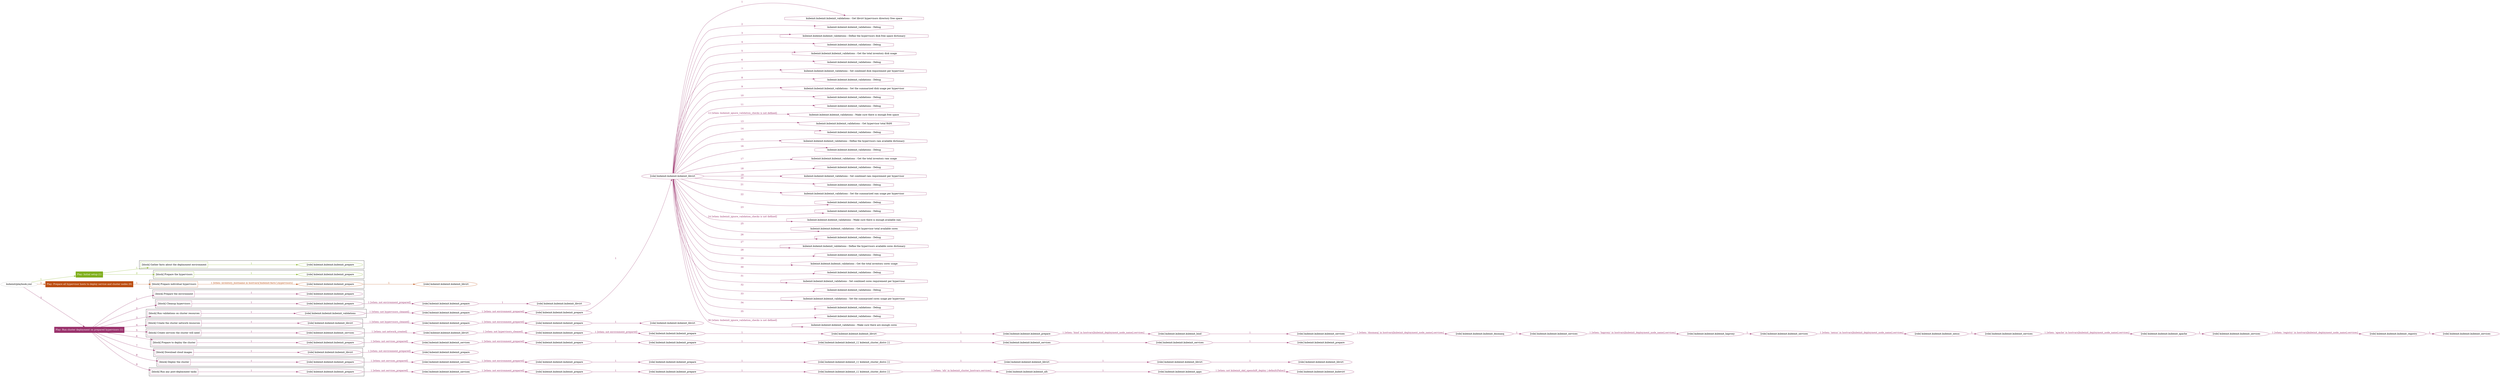 digraph {
	graph [concentrate=true ordering=in rankdir=LR ratio=fill]
	edge [esep=5 sep=10]
	"kubeinit/playbook.yml" [id=root_node style=dotted]
	play_5b4bfd4f [label="Play: Initial setup (1)" color="#80af1d" fontcolor="#ffffff" id=play_5b4bfd4f shape=box style=filled tooltip=localhost]
	"kubeinit/playbook.yml" -> play_5b4bfd4f [label="1 " color="#80af1d" fontcolor="#80af1d" id=edge_7c03d364 labeltooltip="1 " tooltip="1 "]
	subgraph "kubeinit.kubeinit.kubeinit_prepare" {
		role_70cfd439 [label="[role] kubeinit.kubeinit.kubeinit_prepare" color="#80af1d" id=role_70cfd439 tooltip="kubeinit.kubeinit.kubeinit_prepare"]
	}
	subgraph "kubeinit.kubeinit.kubeinit_prepare" {
		role_83465845 [label="[role] kubeinit.kubeinit.kubeinit_prepare" color="#80af1d" id=role_83465845 tooltip="kubeinit.kubeinit.kubeinit_prepare"]
	}
	subgraph "Play: Initial setup (1)" {
		play_5b4bfd4f -> block_1c71fa42 [label=1 color="#80af1d" fontcolor="#80af1d" id=edge_db35cc83 labeltooltip=1 tooltip=1]
		subgraph cluster_block_1c71fa42 {
			block_1c71fa42 [label="[block] Gather facts about the deployment environment" color="#80af1d" id=block_1c71fa42 labeltooltip="Gather facts about the deployment environment" shape=box tooltip="Gather facts about the deployment environment"]
			block_1c71fa42 -> role_70cfd439 [label="1 " color="#80af1d" fontcolor="#80af1d" id=edge_a8083363 labeltooltip="1 " tooltip="1 "]
		}
		play_5b4bfd4f -> block_07443cab [label=2 color="#80af1d" fontcolor="#80af1d" id=edge_521d3815 labeltooltip=2 tooltip=2]
		subgraph cluster_block_07443cab {
			block_07443cab [label="[block] Prepare the hypervisors" color="#80af1d" id=block_07443cab labeltooltip="Prepare the hypervisors" shape=box tooltip="Prepare the hypervisors"]
			block_07443cab -> role_83465845 [label="1 " color="#80af1d" fontcolor="#80af1d" id=edge_c04d2ce4 labeltooltip="1 " tooltip="1 "]
		}
	}
	play_b7075462 [label="Play: Prepare all hypervisor hosts to deploy service and cluster nodes (0)" color="#bc4d10" fontcolor="#ffffff" id=play_b7075462 shape=box style=filled tooltip="Play: Prepare all hypervisor hosts to deploy service and cluster nodes (0)"]
	"kubeinit/playbook.yml" -> play_b7075462 [label="2 " color="#bc4d10" fontcolor="#bc4d10" id=edge_1aa038b4 labeltooltip="2 " tooltip="2 "]
	subgraph "kubeinit.kubeinit.kubeinit_libvirt" {
		role_a34dac68 [label="[role] kubeinit.kubeinit.kubeinit_libvirt" color="#bc4d10" id=role_a34dac68 tooltip="kubeinit.kubeinit.kubeinit_libvirt"]
	}
	subgraph "kubeinit.kubeinit.kubeinit_prepare" {
		role_0f789297 [label="[role] kubeinit.kubeinit.kubeinit_prepare" color="#bc4d10" id=role_0f789297 tooltip="kubeinit.kubeinit.kubeinit_prepare"]
		role_0f789297 -> role_a34dac68 [label="1 " color="#bc4d10" fontcolor="#bc4d10" id=edge_b47635ba labeltooltip="1 " tooltip="1 "]
	}
	subgraph "Play: Prepare all hypervisor hosts to deploy service and cluster nodes (0)" {
		play_b7075462 -> block_82d17175 [label=1 color="#bc4d10" fontcolor="#bc4d10" id=edge_71bc01be labeltooltip=1 tooltip=1]
		subgraph cluster_block_82d17175 {
			block_82d17175 [label="[block] Prepare individual hypervisors" color="#bc4d10" id=block_82d17175 labeltooltip="Prepare individual hypervisors" shape=box tooltip="Prepare individual hypervisors"]
			block_82d17175 -> role_0f789297 [label="1 [when: inventory_hostname in hostvars['kubeinit-facts'].hypervisors]" color="#bc4d10" fontcolor="#bc4d10" id=edge_7559050e labeltooltip="1 [when: inventory_hostname in hostvars['kubeinit-facts'].hypervisors]" tooltip="1 [when: inventory_hostname in hostvars['kubeinit-facts'].hypervisors]"]
		}
	}
	play_b367def1 [label="Play: Run cluster deployment on prepared hypervisors (1)" color="#9a326c" fontcolor="#ffffff" id=play_b367def1 shape=box style=filled tooltip=localhost]
	"kubeinit/playbook.yml" -> play_b367def1 [label="3 " color="#9a326c" fontcolor="#9a326c" id=edge_d07161e3 labeltooltip="3 " tooltip="3 "]
	subgraph "kubeinit.kubeinit.kubeinit_prepare" {
		role_522af85b [label="[role] kubeinit.kubeinit.kubeinit_prepare" color="#9a326c" id=role_522af85b tooltip="kubeinit.kubeinit.kubeinit_prepare"]
	}
	subgraph "kubeinit.kubeinit.kubeinit_libvirt" {
		role_1a126927 [label="[role] kubeinit.kubeinit.kubeinit_libvirt" color="#9a326c" id=role_1a126927 tooltip="kubeinit.kubeinit.kubeinit_libvirt"]
	}
	subgraph "kubeinit.kubeinit.kubeinit_prepare" {
		role_c39a5a05 [label="[role] kubeinit.kubeinit.kubeinit_prepare" color="#9a326c" id=role_c39a5a05 tooltip="kubeinit.kubeinit.kubeinit_prepare"]
		role_c39a5a05 -> role_1a126927 [label="1 " color="#9a326c" fontcolor="#9a326c" id=edge_360e2d97 labeltooltip="1 " tooltip="1 "]
	}
	subgraph "kubeinit.kubeinit.kubeinit_prepare" {
		role_bd13b025 [label="[role] kubeinit.kubeinit.kubeinit_prepare" color="#9a326c" id=role_bd13b025 tooltip="kubeinit.kubeinit.kubeinit_prepare"]
		role_bd13b025 -> role_c39a5a05 [label="1 [when: not environment_prepared]" color="#9a326c" fontcolor="#9a326c" id=edge_b92a9974 labeltooltip="1 [when: not environment_prepared]" tooltip="1 [when: not environment_prepared]"]
	}
	subgraph "kubeinit.kubeinit.kubeinit_libvirt" {
		role_d504cfb4 [label="[role] kubeinit.kubeinit.kubeinit_libvirt" color="#9a326c" id=role_d504cfb4 tooltip="kubeinit.kubeinit.kubeinit_libvirt"]
		task_f3be6eac [label="kubeinit.kubeinit.kubeinit_validations : Get libvirt hypervisors directory free space" color="#9a326c" id=task_f3be6eac shape=octagon tooltip="kubeinit.kubeinit.kubeinit_validations : Get libvirt hypervisors directory free space"]
		role_d504cfb4 -> task_f3be6eac [label="1 " color="#9a326c" fontcolor="#9a326c" id=edge_78ae9cf2 labeltooltip="1 " tooltip="1 "]
		task_6ec937d1 [label="kubeinit.kubeinit.kubeinit_validations : Debug" color="#9a326c" id=task_6ec937d1 shape=octagon tooltip="kubeinit.kubeinit.kubeinit_validations : Debug"]
		role_d504cfb4 -> task_6ec937d1 [label="2 " color="#9a326c" fontcolor="#9a326c" id=edge_947d0573 labeltooltip="2 " tooltip="2 "]
		task_84e65632 [label="kubeinit.kubeinit.kubeinit_validations : Define the hypervisors disk free space dictionary" color="#9a326c" id=task_84e65632 shape=octagon tooltip="kubeinit.kubeinit.kubeinit_validations : Define the hypervisors disk free space dictionary"]
		role_d504cfb4 -> task_84e65632 [label="3 " color="#9a326c" fontcolor="#9a326c" id=edge_ba390aa1 labeltooltip="3 " tooltip="3 "]
		task_0b0afe49 [label="kubeinit.kubeinit.kubeinit_validations : Debug" color="#9a326c" id=task_0b0afe49 shape=octagon tooltip="kubeinit.kubeinit.kubeinit_validations : Debug"]
		role_d504cfb4 -> task_0b0afe49 [label="4 " color="#9a326c" fontcolor="#9a326c" id=edge_45201331 labeltooltip="4 " tooltip="4 "]
		task_7daa068c [label="kubeinit.kubeinit.kubeinit_validations : Get the total inventory disk usage" color="#9a326c" id=task_7daa068c shape=octagon tooltip="kubeinit.kubeinit.kubeinit_validations : Get the total inventory disk usage"]
		role_d504cfb4 -> task_7daa068c [label="5 " color="#9a326c" fontcolor="#9a326c" id=edge_82b51abd labeltooltip="5 " tooltip="5 "]
		task_a45f2f14 [label="kubeinit.kubeinit.kubeinit_validations : Debug" color="#9a326c" id=task_a45f2f14 shape=octagon tooltip="kubeinit.kubeinit.kubeinit_validations : Debug"]
		role_d504cfb4 -> task_a45f2f14 [label="6 " color="#9a326c" fontcolor="#9a326c" id=edge_db6135e7 labeltooltip="6 " tooltip="6 "]
		task_4d43f333 [label="kubeinit.kubeinit.kubeinit_validations : Set combined disk requirement per hypervisor" color="#9a326c" id=task_4d43f333 shape=octagon tooltip="kubeinit.kubeinit.kubeinit_validations : Set combined disk requirement per hypervisor"]
		role_d504cfb4 -> task_4d43f333 [label="7 " color="#9a326c" fontcolor="#9a326c" id=edge_002c2104 labeltooltip="7 " tooltip="7 "]
		task_233b823b [label="kubeinit.kubeinit.kubeinit_validations : Debug" color="#9a326c" id=task_233b823b shape=octagon tooltip="kubeinit.kubeinit.kubeinit_validations : Debug"]
		role_d504cfb4 -> task_233b823b [label="8 " color="#9a326c" fontcolor="#9a326c" id=edge_a4430345 labeltooltip="8 " tooltip="8 "]
		task_d8f58093 [label="kubeinit.kubeinit.kubeinit_validations : Set the summarized disk usage per hypervisor" color="#9a326c" id=task_d8f58093 shape=octagon tooltip="kubeinit.kubeinit.kubeinit_validations : Set the summarized disk usage per hypervisor"]
		role_d504cfb4 -> task_d8f58093 [label="9 " color="#9a326c" fontcolor="#9a326c" id=edge_9235bcec labeltooltip="9 " tooltip="9 "]
		task_0fcf5ec3 [label="kubeinit.kubeinit.kubeinit_validations : Debug" color="#9a326c" id=task_0fcf5ec3 shape=octagon tooltip="kubeinit.kubeinit.kubeinit_validations : Debug"]
		role_d504cfb4 -> task_0fcf5ec3 [label="10 " color="#9a326c" fontcolor="#9a326c" id=edge_7ab68bb9 labeltooltip="10 " tooltip="10 "]
		task_6c03f84c [label="kubeinit.kubeinit.kubeinit_validations : Debug" color="#9a326c" id=task_6c03f84c shape=octagon tooltip="kubeinit.kubeinit.kubeinit_validations : Debug"]
		role_d504cfb4 -> task_6c03f84c [label="11 " color="#9a326c" fontcolor="#9a326c" id=edge_33c7f83a labeltooltip="11 " tooltip="11 "]
		task_84c81bca [label="kubeinit.kubeinit.kubeinit_validations : Make sure there is enough free space" color="#9a326c" id=task_84c81bca shape=octagon tooltip="kubeinit.kubeinit.kubeinit_validations : Make sure there is enough free space"]
		role_d504cfb4 -> task_84c81bca [label="12 [when: kubeinit_ignore_validation_checks is not defined]" color="#9a326c" fontcolor="#9a326c" id=edge_fd2210f2 labeltooltip="12 [when: kubeinit_ignore_validation_checks is not defined]" tooltip="12 [when: kubeinit_ignore_validation_checks is not defined]"]
		task_c1599303 [label="kubeinit.kubeinit.kubeinit_validations : Get hypervisor total RAM" color="#9a326c" id=task_c1599303 shape=octagon tooltip="kubeinit.kubeinit.kubeinit_validations : Get hypervisor total RAM"]
		role_d504cfb4 -> task_c1599303 [label="13 " color="#9a326c" fontcolor="#9a326c" id=edge_e791edc8 labeltooltip="13 " tooltip="13 "]
		task_d460c4ea [label="kubeinit.kubeinit.kubeinit_validations : Debug" color="#9a326c" id=task_d460c4ea shape=octagon tooltip="kubeinit.kubeinit.kubeinit_validations : Debug"]
		role_d504cfb4 -> task_d460c4ea [label="14 " color="#9a326c" fontcolor="#9a326c" id=edge_65551bca labeltooltip="14 " tooltip="14 "]
		task_c3160ce1 [label="kubeinit.kubeinit.kubeinit_validations : Define the hypervisors ram available dictionary" color="#9a326c" id=task_c3160ce1 shape=octagon tooltip="kubeinit.kubeinit.kubeinit_validations : Define the hypervisors ram available dictionary"]
		role_d504cfb4 -> task_c3160ce1 [label="15 " color="#9a326c" fontcolor="#9a326c" id=edge_7e109cc2 labeltooltip="15 " tooltip="15 "]
		task_57004660 [label="kubeinit.kubeinit.kubeinit_validations : Debug" color="#9a326c" id=task_57004660 shape=octagon tooltip="kubeinit.kubeinit.kubeinit_validations : Debug"]
		role_d504cfb4 -> task_57004660 [label="16 " color="#9a326c" fontcolor="#9a326c" id=edge_517ba681 labeltooltip="16 " tooltip="16 "]
		task_b7a1fc62 [label="kubeinit.kubeinit.kubeinit_validations : Get the total inventory ram usage" color="#9a326c" id=task_b7a1fc62 shape=octagon tooltip="kubeinit.kubeinit.kubeinit_validations : Get the total inventory ram usage"]
		role_d504cfb4 -> task_b7a1fc62 [label="17 " color="#9a326c" fontcolor="#9a326c" id=edge_b11cc651 labeltooltip="17 " tooltip="17 "]
		task_ee42a370 [label="kubeinit.kubeinit.kubeinit_validations : Debug" color="#9a326c" id=task_ee42a370 shape=octagon tooltip="kubeinit.kubeinit.kubeinit_validations : Debug"]
		role_d504cfb4 -> task_ee42a370 [label="18 " color="#9a326c" fontcolor="#9a326c" id=edge_849c30a8 labeltooltip="18 " tooltip="18 "]
		task_312553e1 [label="kubeinit.kubeinit.kubeinit_validations : Set combined ram requirement per hypervisor" color="#9a326c" id=task_312553e1 shape=octagon tooltip="kubeinit.kubeinit.kubeinit_validations : Set combined ram requirement per hypervisor"]
		role_d504cfb4 -> task_312553e1 [label="19 " color="#9a326c" fontcolor="#9a326c" id=edge_8cfb66c6 labeltooltip="19 " tooltip="19 "]
		task_b28ef312 [label="kubeinit.kubeinit.kubeinit_validations : Debug" color="#9a326c" id=task_b28ef312 shape=octagon tooltip="kubeinit.kubeinit.kubeinit_validations : Debug"]
		role_d504cfb4 -> task_b28ef312 [label="20 " color="#9a326c" fontcolor="#9a326c" id=edge_188ba2c1 labeltooltip="20 " tooltip="20 "]
		task_f4731cfa [label="kubeinit.kubeinit.kubeinit_validations : Set the summarized ram usage per hypervisor" color="#9a326c" id=task_f4731cfa shape=octagon tooltip="kubeinit.kubeinit.kubeinit_validations : Set the summarized ram usage per hypervisor"]
		role_d504cfb4 -> task_f4731cfa [label="21 " color="#9a326c" fontcolor="#9a326c" id=edge_89d3be53 labeltooltip="21 " tooltip="21 "]
		task_d7502f5f [label="kubeinit.kubeinit.kubeinit_validations : Debug" color="#9a326c" id=task_d7502f5f shape=octagon tooltip="kubeinit.kubeinit.kubeinit_validations : Debug"]
		role_d504cfb4 -> task_d7502f5f [label="22 " color="#9a326c" fontcolor="#9a326c" id=edge_4d304284 labeltooltip="22 " tooltip="22 "]
		task_dcb56ada [label="kubeinit.kubeinit.kubeinit_validations : Debug" color="#9a326c" id=task_dcb56ada shape=octagon tooltip="kubeinit.kubeinit.kubeinit_validations : Debug"]
		role_d504cfb4 -> task_dcb56ada [label="23 " color="#9a326c" fontcolor="#9a326c" id=edge_bb002fb7 labeltooltip="23 " tooltip="23 "]
		task_4bfc72b8 [label="kubeinit.kubeinit.kubeinit_validations : Make sure there is enough available ram" color="#9a326c" id=task_4bfc72b8 shape=octagon tooltip="kubeinit.kubeinit.kubeinit_validations : Make sure there is enough available ram"]
		role_d504cfb4 -> task_4bfc72b8 [label="24 [when: kubeinit_ignore_validation_checks is not defined]" color="#9a326c" fontcolor="#9a326c" id=edge_03991fd5 labeltooltip="24 [when: kubeinit_ignore_validation_checks is not defined]" tooltip="24 [when: kubeinit_ignore_validation_checks is not defined]"]
		task_f4033044 [label="kubeinit.kubeinit.kubeinit_validations : Get hypervisor total available cores" color="#9a326c" id=task_f4033044 shape=octagon tooltip="kubeinit.kubeinit.kubeinit_validations : Get hypervisor total available cores"]
		role_d504cfb4 -> task_f4033044 [label="25 " color="#9a326c" fontcolor="#9a326c" id=edge_b21ae0ab labeltooltip="25 " tooltip="25 "]
		task_a01557fe [label="kubeinit.kubeinit.kubeinit_validations : Debug" color="#9a326c" id=task_a01557fe shape=octagon tooltip="kubeinit.kubeinit.kubeinit_validations : Debug"]
		role_d504cfb4 -> task_a01557fe [label="26 " color="#9a326c" fontcolor="#9a326c" id=edge_c4bfc13e labeltooltip="26 " tooltip="26 "]
		task_94a4d82c [label="kubeinit.kubeinit.kubeinit_validations : Define the hypervisors available cores dictionary" color="#9a326c" id=task_94a4d82c shape=octagon tooltip="kubeinit.kubeinit.kubeinit_validations : Define the hypervisors available cores dictionary"]
		role_d504cfb4 -> task_94a4d82c [label="27 " color="#9a326c" fontcolor="#9a326c" id=edge_695145cc labeltooltip="27 " tooltip="27 "]
		task_fcf16238 [label="kubeinit.kubeinit.kubeinit_validations : Debug" color="#9a326c" id=task_fcf16238 shape=octagon tooltip="kubeinit.kubeinit.kubeinit_validations : Debug"]
		role_d504cfb4 -> task_fcf16238 [label="28 " color="#9a326c" fontcolor="#9a326c" id=edge_a6b60da1 labeltooltip="28 " tooltip="28 "]
		task_e02b1e04 [label="kubeinit.kubeinit.kubeinit_validations : Get the total inventory cores usage" color="#9a326c" id=task_e02b1e04 shape=octagon tooltip="kubeinit.kubeinit.kubeinit_validations : Get the total inventory cores usage"]
		role_d504cfb4 -> task_e02b1e04 [label="29 " color="#9a326c" fontcolor="#9a326c" id=edge_4dda2323 labeltooltip="29 " tooltip="29 "]
		task_1d0cf6ed [label="kubeinit.kubeinit.kubeinit_validations : Debug" color="#9a326c" id=task_1d0cf6ed shape=octagon tooltip="kubeinit.kubeinit.kubeinit_validations : Debug"]
		role_d504cfb4 -> task_1d0cf6ed [label="30 " color="#9a326c" fontcolor="#9a326c" id=edge_c1a47691 labeltooltip="30 " tooltip="30 "]
		task_31d72be9 [label="kubeinit.kubeinit.kubeinit_validations : Set combined cores requirement per hypervisor" color="#9a326c" id=task_31d72be9 shape=octagon tooltip="kubeinit.kubeinit.kubeinit_validations : Set combined cores requirement per hypervisor"]
		role_d504cfb4 -> task_31d72be9 [label="31 " color="#9a326c" fontcolor="#9a326c" id=edge_428ae5ef labeltooltip="31 " tooltip="31 "]
		task_9cb54b19 [label="kubeinit.kubeinit.kubeinit_validations : Debug" color="#9a326c" id=task_9cb54b19 shape=octagon tooltip="kubeinit.kubeinit.kubeinit_validations : Debug"]
		role_d504cfb4 -> task_9cb54b19 [label="32 " color="#9a326c" fontcolor="#9a326c" id=edge_b2596841 labeltooltip="32 " tooltip="32 "]
		task_befa547f [label="kubeinit.kubeinit.kubeinit_validations : Set the summarized cores usage per hypervisor" color="#9a326c" id=task_befa547f shape=octagon tooltip="kubeinit.kubeinit.kubeinit_validations : Set the summarized cores usage per hypervisor"]
		role_d504cfb4 -> task_befa547f [label="33 " color="#9a326c" fontcolor="#9a326c" id=edge_9b40eaf8 labeltooltip="33 " tooltip="33 "]
		task_55ac169a [label="kubeinit.kubeinit.kubeinit_validations : Debug" color="#9a326c" id=task_55ac169a shape=octagon tooltip="kubeinit.kubeinit.kubeinit_validations : Debug"]
		role_d504cfb4 -> task_55ac169a [label="34 " color="#9a326c" fontcolor="#9a326c" id=edge_55c11247 labeltooltip="34 " tooltip="34 "]
		task_01f8a175 [label="kubeinit.kubeinit.kubeinit_validations : Debug" color="#9a326c" id=task_01f8a175 shape=octagon tooltip="kubeinit.kubeinit.kubeinit_validations : Debug"]
		role_d504cfb4 -> task_01f8a175 [label="35 " color="#9a326c" fontcolor="#9a326c" id=edge_2055a45a labeltooltip="35 " tooltip="35 "]
		task_7a47299e [label="kubeinit.kubeinit.kubeinit_validations : Make sure there are enough cores" color="#9a326c" id=task_7a47299e shape=octagon tooltip="kubeinit.kubeinit.kubeinit_validations : Make sure there are enough cores"]
		role_d504cfb4 -> task_7a47299e [label="36 [when: kubeinit_ignore_validation_checks is not defined]" color="#9a326c" fontcolor="#9a326c" id=edge_6f6a1a6d labeltooltip="36 [when: kubeinit_ignore_validation_checks is not defined]" tooltip="36 [when: kubeinit_ignore_validation_checks is not defined]"]
	}
	subgraph "kubeinit.kubeinit.kubeinit_prepare" {
		role_ee271c3f [label="[role] kubeinit.kubeinit.kubeinit_prepare" color="#9a326c" id=role_ee271c3f tooltip="kubeinit.kubeinit.kubeinit_prepare"]
		role_ee271c3f -> role_d504cfb4 [label="1 " color="#9a326c" fontcolor="#9a326c" id=edge_424d6f4a labeltooltip="1 " tooltip="1 "]
	}
	subgraph "kubeinit.kubeinit.kubeinit_prepare" {
		role_e976d598 [label="[role] kubeinit.kubeinit.kubeinit_prepare" color="#9a326c" id=role_e976d598 tooltip="kubeinit.kubeinit.kubeinit_prepare"]
		role_e976d598 -> role_ee271c3f [label="1 [when: not environment_prepared]" color="#9a326c" fontcolor="#9a326c" id=edge_a090f2c0 labeltooltip="1 [when: not environment_prepared]" tooltip="1 [when: not environment_prepared]"]
	}
	subgraph "kubeinit.kubeinit.kubeinit_validations" {
		role_6526aaa1 [label="[role] kubeinit.kubeinit.kubeinit_validations" color="#9a326c" id=role_6526aaa1 tooltip="kubeinit.kubeinit.kubeinit_validations"]
		role_6526aaa1 -> role_e976d598 [label="1 [when: not hypervisors_cleaned]" color="#9a326c" fontcolor="#9a326c" id=edge_c04add99 labeltooltip="1 [when: not hypervisors_cleaned]" tooltip="1 [when: not hypervisors_cleaned]"]
	}
	subgraph "kubeinit.kubeinit.kubeinit_libvirt" {
		role_c067e1d0 [label="[role] kubeinit.kubeinit.kubeinit_libvirt" color="#9a326c" id=role_c067e1d0 tooltip="kubeinit.kubeinit.kubeinit_libvirt"]
	}
	subgraph "kubeinit.kubeinit.kubeinit_prepare" {
		role_f362abd4 [label="[role] kubeinit.kubeinit.kubeinit_prepare" color="#9a326c" id=role_f362abd4 tooltip="kubeinit.kubeinit.kubeinit_prepare"]
		role_f362abd4 -> role_c067e1d0 [label="1 " color="#9a326c" fontcolor="#9a326c" id=edge_85c8c99f labeltooltip="1 " tooltip="1 "]
	}
	subgraph "kubeinit.kubeinit.kubeinit_prepare" {
		role_95d12307 [label="[role] kubeinit.kubeinit.kubeinit_prepare" color="#9a326c" id=role_95d12307 tooltip="kubeinit.kubeinit.kubeinit_prepare"]
		role_95d12307 -> role_f362abd4 [label="1 [when: not environment_prepared]" color="#9a326c" fontcolor="#9a326c" id=edge_c8ef02c5 labeltooltip="1 [when: not environment_prepared]" tooltip="1 [when: not environment_prepared]"]
	}
	subgraph "kubeinit.kubeinit.kubeinit_libvirt" {
		role_7bc3241c [label="[role] kubeinit.kubeinit.kubeinit_libvirt" color="#9a326c" id=role_7bc3241c tooltip="kubeinit.kubeinit.kubeinit_libvirt"]
		role_7bc3241c -> role_95d12307 [label="1 [when: not hypervisors_cleaned]" color="#9a326c" fontcolor="#9a326c" id=edge_df27e973 labeltooltip="1 [when: not hypervisors_cleaned]" tooltip="1 [when: not hypervisors_cleaned]"]
	}
	subgraph "kubeinit.kubeinit.kubeinit_services" {
		role_b52ea295 [label="[role] kubeinit.kubeinit.kubeinit_services" color="#9a326c" id=role_b52ea295 tooltip="kubeinit.kubeinit.kubeinit_services"]
	}
	subgraph "kubeinit.kubeinit.kubeinit_registry" {
		role_7323a0e5 [label="[role] kubeinit.kubeinit.kubeinit_registry" color="#9a326c" id=role_7323a0e5 tooltip="kubeinit.kubeinit.kubeinit_registry"]
		role_7323a0e5 -> role_b52ea295 [label="1 " color="#9a326c" fontcolor="#9a326c" id=edge_4442f5e2 labeltooltip="1 " tooltip="1 "]
	}
	subgraph "kubeinit.kubeinit.kubeinit_services" {
		role_21a60918 [label="[role] kubeinit.kubeinit.kubeinit_services" color="#9a326c" id=role_21a60918 tooltip="kubeinit.kubeinit.kubeinit_services"]
		role_21a60918 -> role_7323a0e5 [label="1 [when: 'registry' in hostvars[kubeinit_deployment_node_name].services]" color="#9a326c" fontcolor="#9a326c" id=edge_741a49cd labeltooltip="1 [when: 'registry' in hostvars[kubeinit_deployment_node_name].services]" tooltip="1 [when: 'registry' in hostvars[kubeinit_deployment_node_name].services]"]
	}
	subgraph "kubeinit.kubeinit.kubeinit_apache" {
		role_833282c5 [label="[role] kubeinit.kubeinit.kubeinit_apache" color="#9a326c" id=role_833282c5 tooltip="kubeinit.kubeinit.kubeinit_apache"]
		role_833282c5 -> role_21a60918 [label="1 " color="#9a326c" fontcolor="#9a326c" id=edge_e805ecdd labeltooltip="1 " tooltip="1 "]
	}
	subgraph "kubeinit.kubeinit.kubeinit_services" {
		role_4f81b03c [label="[role] kubeinit.kubeinit.kubeinit_services" color="#9a326c" id=role_4f81b03c tooltip="kubeinit.kubeinit.kubeinit_services"]
		role_4f81b03c -> role_833282c5 [label="1 [when: 'apache' in hostvars[kubeinit_deployment_node_name].services]" color="#9a326c" fontcolor="#9a326c" id=edge_7bac9d18 labeltooltip="1 [when: 'apache' in hostvars[kubeinit_deployment_node_name].services]" tooltip="1 [when: 'apache' in hostvars[kubeinit_deployment_node_name].services]"]
	}
	subgraph "kubeinit.kubeinit.kubeinit_nexus" {
		role_04dae98c [label="[role] kubeinit.kubeinit.kubeinit_nexus" color="#9a326c" id=role_04dae98c tooltip="kubeinit.kubeinit.kubeinit_nexus"]
		role_04dae98c -> role_4f81b03c [label="1 " color="#9a326c" fontcolor="#9a326c" id=edge_41971d77 labeltooltip="1 " tooltip="1 "]
	}
	subgraph "kubeinit.kubeinit.kubeinit_services" {
		role_9b73d057 [label="[role] kubeinit.kubeinit.kubeinit_services" color="#9a326c" id=role_9b73d057 tooltip="kubeinit.kubeinit.kubeinit_services"]
		role_9b73d057 -> role_04dae98c [label="1 [when: 'nexus' in hostvars[kubeinit_deployment_node_name].services]" color="#9a326c" fontcolor="#9a326c" id=edge_7c4a79cc labeltooltip="1 [when: 'nexus' in hostvars[kubeinit_deployment_node_name].services]" tooltip="1 [when: 'nexus' in hostvars[kubeinit_deployment_node_name].services]"]
	}
	subgraph "kubeinit.kubeinit.kubeinit_haproxy" {
		role_db186ae4 [label="[role] kubeinit.kubeinit.kubeinit_haproxy" color="#9a326c" id=role_db186ae4 tooltip="kubeinit.kubeinit.kubeinit_haproxy"]
		role_db186ae4 -> role_9b73d057 [label="1 " color="#9a326c" fontcolor="#9a326c" id=edge_4303b243 labeltooltip="1 " tooltip="1 "]
	}
	subgraph "kubeinit.kubeinit.kubeinit_services" {
		role_bb7dbef5 [label="[role] kubeinit.kubeinit.kubeinit_services" color="#9a326c" id=role_bb7dbef5 tooltip="kubeinit.kubeinit.kubeinit_services"]
		role_bb7dbef5 -> role_db186ae4 [label="1 [when: 'haproxy' in hostvars[kubeinit_deployment_node_name].services]" color="#9a326c" fontcolor="#9a326c" id=edge_3b33d4a5 labeltooltip="1 [when: 'haproxy' in hostvars[kubeinit_deployment_node_name].services]" tooltip="1 [when: 'haproxy' in hostvars[kubeinit_deployment_node_name].services]"]
	}
	subgraph "kubeinit.kubeinit.kubeinit_dnsmasq" {
		role_78c24895 [label="[role] kubeinit.kubeinit.kubeinit_dnsmasq" color="#9a326c" id=role_78c24895 tooltip="kubeinit.kubeinit.kubeinit_dnsmasq"]
		role_78c24895 -> role_bb7dbef5 [label="1 " color="#9a326c" fontcolor="#9a326c" id=edge_0cc24e20 labeltooltip="1 " tooltip="1 "]
	}
	subgraph "kubeinit.kubeinit.kubeinit_services" {
		role_4a06eab9 [label="[role] kubeinit.kubeinit.kubeinit_services" color="#9a326c" id=role_4a06eab9 tooltip="kubeinit.kubeinit.kubeinit_services"]
		role_4a06eab9 -> role_78c24895 [label="1 [when: 'dnsmasq' in hostvars[kubeinit_deployment_node_name].services]" color="#9a326c" fontcolor="#9a326c" id=edge_2612cedb labeltooltip="1 [when: 'dnsmasq' in hostvars[kubeinit_deployment_node_name].services]" tooltip="1 [when: 'dnsmasq' in hostvars[kubeinit_deployment_node_name].services]"]
	}
	subgraph "kubeinit.kubeinit.kubeinit_bind" {
		role_a1dbd066 [label="[role] kubeinit.kubeinit.kubeinit_bind" color="#9a326c" id=role_a1dbd066 tooltip="kubeinit.kubeinit.kubeinit_bind"]
		role_a1dbd066 -> role_4a06eab9 [label="1 " color="#9a326c" fontcolor="#9a326c" id=edge_177b45ba labeltooltip="1 " tooltip="1 "]
	}
	subgraph "kubeinit.kubeinit.kubeinit_prepare" {
		role_46dd85bc [label="[role] kubeinit.kubeinit.kubeinit_prepare" color="#9a326c" id=role_46dd85bc tooltip="kubeinit.kubeinit.kubeinit_prepare"]
		role_46dd85bc -> role_a1dbd066 [label="1 [when: 'bind' in hostvars[kubeinit_deployment_node_name].services]" color="#9a326c" fontcolor="#9a326c" id=edge_9919c762 labeltooltip="1 [when: 'bind' in hostvars[kubeinit_deployment_node_name].services]" tooltip="1 [when: 'bind' in hostvars[kubeinit_deployment_node_name].services]"]
	}
	subgraph "kubeinit.kubeinit.kubeinit_libvirt" {
		role_904e251f [label="[role] kubeinit.kubeinit.kubeinit_libvirt" color="#9a326c" id=role_904e251f tooltip="kubeinit.kubeinit.kubeinit_libvirt"]
		role_904e251f -> role_46dd85bc [label="1 " color="#9a326c" fontcolor="#9a326c" id=edge_7b8342fc labeltooltip="1 " tooltip="1 "]
	}
	subgraph "kubeinit.kubeinit.kubeinit_prepare" {
		role_a321097a [label="[role] kubeinit.kubeinit.kubeinit_prepare" color="#9a326c" id=role_a321097a tooltip="kubeinit.kubeinit.kubeinit_prepare"]
		role_a321097a -> role_904e251f [label="1 " color="#9a326c" fontcolor="#9a326c" id=edge_ce1e721d labeltooltip="1 " tooltip="1 "]
	}
	subgraph "kubeinit.kubeinit.kubeinit_prepare" {
		role_ee865159 [label="[role] kubeinit.kubeinit.kubeinit_prepare" color="#9a326c" id=role_ee865159 tooltip="kubeinit.kubeinit.kubeinit_prepare"]
		role_ee865159 -> role_a321097a [label="1 [when: not environment_prepared]" color="#9a326c" fontcolor="#9a326c" id=edge_6373f4ec labeltooltip="1 [when: not environment_prepared]" tooltip="1 [when: not environment_prepared]"]
	}
	subgraph "kubeinit.kubeinit.kubeinit_libvirt" {
		role_a8c4d368 [label="[role] kubeinit.kubeinit.kubeinit_libvirt" color="#9a326c" id=role_a8c4d368 tooltip="kubeinit.kubeinit.kubeinit_libvirt"]
		role_a8c4d368 -> role_ee865159 [label="1 [when: not hypervisors_cleaned]" color="#9a326c" fontcolor="#9a326c" id=edge_cf80056d labeltooltip="1 [when: not hypervisors_cleaned]" tooltip="1 [when: not hypervisors_cleaned]"]
	}
	subgraph "kubeinit.kubeinit.kubeinit_services" {
		role_dff6599b [label="[role] kubeinit.kubeinit.kubeinit_services" color="#9a326c" id=role_dff6599b tooltip="kubeinit.kubeinit.kubeinit_services"]
		role_dff6599b -> role_a8c4d368 [label="1 [when: not network_created]" color="#9a326c" fontcolor="#9a326c" id=edge_76b21116 labeltooltip="1 [when: not network_created]" tooltip="1 [when: not network_created]"]
	}
	subgraph "kubeinit.kubeinit.kubeinit_prepare" {
		role_dc7af2f4 [label="[role] kubeinit.kubeinit.kubeinit_prepare" color="#9a326c" id=role_dc7af2f4 tooltip="kubeinit.kubeinit.kubeinit_prepare"]
	}
	subgraph "kubeinit.kubeinit.kubeinit_services" {
		role_1bb1512d [label="[role] kubeinit.kubeinit.kubeinit_services" color="#9a326c" id=role_1bb1512d tooltip="kubeinit.kubeinit.kubeinit_services"]
		role_1bb1512d -> role_dc7af2f4 [label="1 " color="#9a326c" fontcolor="#9a326c" id=edge_b34bf765 labeltooltip="1 " tooltip="1 "]
	}
	subgraph "kubeinit.kubeinit.kubeinit_services" {
		role_10e37cc4 [label="[role] kubeinit.kubeinit.kubeinit_services" color="#9a326c" id=role_10e37cc4 tooltip="kubeinit.kubeinit.kubeinit_services"]
		role_10e37cc4 -> role_1bb1512d [label="1 " color="#9a326c" fontcolor="#9a326c" id=edge_37ea294e labeltooltip="1 " tooltip="1 "]
	}
	subgraph "kubeinit.kubeinit.kubeinit_{{ kubeinit_cluster_distro }}" {
		role_085c2f85 [label="[role] kubeinit.kubeinit.kubeinit_{{ kubeinit_cluster_distro }}" color="#9a326c" id=role_085c2f85 tooltip="kubeinit.kubeinit.kubeinit_{{ kubeinit_cluster_distro }}"]
		role_085c2f85 -> role_10e37cc4 [label="1 " color="#9a326c" fontcolor="#9a326c" id=edge_364d5381 labeltooltip="1 " tooltip="1 "]
	}
	subgraph "kubeinit.kubeinit.kubeinit_prepare" {
		role_34cd3911 [label="[role] kubeinit.kubeinit.kubeinit_prepare" color="#9a326c" id=role_34cd3911 tooltip="kubeinit.kubeinit.kubeinit_prepare"]
		role_34cd3911 -> role_085c2f85 [label="1 " color="#9a326c" fontcolor="#9a326c" id=edge_76e2ce3a labeltooltip="1 " tooltip="1 "]
	}
	subgraph "kubeinit.kubeinit.kubeinit_prepare" {
		role_d9526ab6 [label="[role] kubeinit.kubeinit.kubeinit_prepare" color="#9a326c" id=role_d9526ab6 tooltip="kubeinit.kubeinit.kubeinit_prepare"]
		role_d9526ab6 -> role_34cd3911 [label="1 " color="#9a326c" fontcolor="#9a326c" id=edge_139709f7 labeltooltip="1 " tooltip="1 "]
	}
	subgraph "kubeinit.kubeinit.kubeinit_services" {
		role_5b70d314 [label="[role] kubeinit.kubeinit.kubeinit_services" color="#9a326c" id=role_5b70d314 tooltip="kubeinit.kubeinit.kubeinit_services"]
		role_5b70d314 -> role_d9526ab6 [label="1 [when: not environment_prepared]" color="#9a326c" fontcolor="#9a326c" id=edge_9d804c85 labeltooltip="1 [when: not environment_prepared]" tooltip="1 [when: not environment_prepared]"]
	}
	subgraph "kubeinit.kubeinit.kubeinit_prepare" {
		role_0df5376d [label="[role] kubeinit.kubeinit.kubeinit_prepare" color="#9a326c" id=role_0df5376d tooltip="kubeinit.kubeinit.kubeinit_prepare"]
		role_0df5376d -> role_5b70d314 [label="1 [when: not services_prepared]" color="#9a326c" fontcolor="#9a326c" id=edge_268bccd8 labeltooltip="1 [when: not services_prepared]" tooltip="1 [when: not services_prepared]"]
	}
	subgraph "kubeinit.kubeinit.kubeinit_prepare" {
		role_4349c7bf [label="[role] kubeinit.kubeinit.kubeinit_prepare" color="#9a326c" id=role_4349c7bf tooltip="kubeinit.kubeinit.kubeinit_prepare"]
	}
	subgraph "kubeinit.kubeinit.kubeinit_libvirt" {
		role_595db34b [label="[role] kubeinit.kubeinit.kubeinit_libvirt" color="#9a326c" id=role_595db34b tooltip="kubeinit.kubeinit.kubeinit_libvirt"]
		role_595db34b -> role_4349c7bf [label="1 [when: not environment_prepared]" color="#9a326c" fontcolor="#9a326c" id=edge_8bd595dc labeltooltip="1 [when: not environment_prepared]" tooltip="1 [when: not environment_prepared]"]
	}
	subgraph "kubeinit.kubeinit.kubeinit_libvirt" {
		role_11f3bc77 [label="[role] kubeinit.kubeinit.kubeinit_libvirt" color="#9a326c" id=role_11f3bc77 tooltip="kubeinit.kubeinit.kubeinit_libvirt"]
	}
	subgraph "kubeinit.kubeinit.kubeinit_libvirt" {
		role_6b828b0d [label="[role] kubeinit.kubeinit.kubeinit_libvirt" color="#9a326c" id=role_6b828b0d tooltip="kubeinit.kubeinit.kubeinit_libvirt"]
		role_6b828b0d -> role_11f3bc77 [label="1 " color="#9a326c" fontcolor="#9a326c" id=edge_982b09d5 labeltooltip="1 " tooltip="1 "]
	}
	subgraph "kubeinit.kubeinit.kubeinit_libvirt" {
		role_a6a27cac [label="[role] kubeinit.kubeinit.kubeinit_libvirt" color="#9a326c" id=role_a6a27cac tooltip="kubeinit.kubeinit.kubeinit_libvirt"]
		role_a6a27cac -> role_6b828b0d [label="1 " color="#9a326c" fontcolor="#9a326c" id=edge_12e360ea labeltooltip="1 " tooltip="1 "]
	}
	subgraph "kubeinit.kubeinit.kubeinit_{{ kubeinit_cluster_distro }}" {
		role_fc204121 [label="[role] kubeinit.kubeinit.kubeinit_{{ kubeinit_cluster_distro }}" color="#9a326c" id=role_fc204121 tooltip="kubeinit.kubeinit.kubeinit_{{ kubeinit_cluster_distro }}"]
		role_fc204121 -> role_a6a27cac [label="1 " color="#9a326c" fontcolor="#9a326c" id=edge_47057f4e labeltooltip="1 " tooltip="1 "]
	}
	subgraph "kubeinit.kubeinit.kubeinit_prepare" {
		role_a10880aa [label="[role] kubeinit.kubeinit.kubeinit_prepare" color="#9a326c" id=role_a10880aa tooltip="kubeinit.kubeinit.kubeinit_prepare"]
		role_a10880aa -> role_fc204121 [label="1 " color="#9a326c" fontcolor="#9a326c" id=edge_f91eedf2 labeltooltip="1 " tooltip="1 "]
	}
	subgraph "kubeinit.kubeinit.kubeinit_prepare" {
		role_57ac478b [label="[role] kubeinit.kubeinit.kubeinit_prepare" color="#9a326c" id=role_57ac478b tooltip="kubeinit.kubeinit.kubeinit_prepare"]
		role_57ac478b -> role_a10880aa [label="1 " color="#9a326c" fontcolor="#9a326c" id=edge_b7eb95cd labeltooltip="1 " tooltip="1 "]
	}
	subgraph "kubeinit.kubeinit.kubeinit_services" {
		role_1664e354 [label="[role] kubeinit.kubeinit.kubeinit_services" color="#9a326c" id=role_1664e354 tooltip="kubeinit.kubeinit.kubeinit_services"]
		role_1664e354 -> role_57ac478b [label="1 [when: not environment_prepared]" color="#9a326c" fontcolor="#9a326c" id=edge_5f2a9124 labeltooltip="1 [when: not environment_prepared]" tooltip="1 [when: not environment_prepared]"]
	}
	subgraph "kubeinit.kubeinit.kubeinit_prepare" {
		role_4f614900 [label="[role] kubeinit.kubeinit.kubeinit_prepare" color="#9a326c" id=role_4f614900 tooltip="kubeinit.kubeinit.kubeinit_prepare"]
		role_4f614900 -> role_1664e354 [label="1 [when: not services_prepared]" color="#9a326c" fontcolor="#9a326c" id=edge_25b6a92b labeltooltip="1 [when: not services_prepared]" tooltip="1 [when: not services_prepared]"]
	}
	subgraph "kubeinit.kubeinit.kubeinit_kubevirt" {
		role_4289deab [label="[role] kubeinit.kubeinit.kubeinit_kubevirt" color="#9a326c" id=role_4289deab tooltip="kubeinit.kubeinit.kubeinit_kubevirt"]
	}
	subgraph "kubeinit.kubeinit.kubeinit_apps" {
		role_adc96fe4 [label="[role] kubeinit.kubeinit.kubeinit_apps" color="#9a326c" id=role_adc96fe4 tooltip="kubeinit.kubeinit.kubeinit_apps"]
		role_adc96fe4 -> role_4289deab [label="1 [when: not kubeinit_okd_openshift_deploy | default(False)]" color="#9a326c" fontcolor="#9a326c" id=edge_4dc87522 labeltooltip="1 [when: not kubeinit_okd_openshift_deploy | default(False)]" tooltip="1 [when: not kubeinit_okd_openshift_deploy | default(False)]"]
	}
	subgraph "kubeinit.kubeinit.kubeinit_nfs" {
		role_0b9fc318 [label="[role] kubeinit.kubeinit.kubeinit_nfs" color="#9a326c" id=role_0b9fc318 tooltip="kubeinit.kubeinit.kubeinit_nfs"]
		role_0b9fc318 -> role_adc96fe4 [label="1 " color="#9a326c" fontcolor="#9a326c" id=edge_614878cd labeltooltip="1 " tooltip="1 "]
	}
	subgraph "kubeinit.kubeinit.kubeinit_{{ kubeinit_cluster_distro }}" {
		role_94785dba [label="[role] kubeinit.kubeinit.kubeinit_{{ kubeinit_cluster_distro }}" color="#9a326c" id=role_94785dba tooltip="kubeinit.kubeinit.kubeinit_{{ kubeinit_cluster_distro }}"]
		role_94785dba -> role_0b9fc318 [label="1 [when: 'nfs' in kubeinit_cluster_hostvars.services]" color="#9a326c" fontcolor="#9a326c" id=edge_58dbeb89 labeltooltip="1 [when: 'nfs' in kubeinit_cluster_hostvars.services]" tooltip="1 [when: 'nfs' in kubeinit_cluster_hostvars.services]"]
	}
	subgraph "kubeinit.kubeinit.kubeinit_prepare" {
		role_68961d2d [label="[role] kubeinit.kubeinit.kubeinit_prepare" color="#9a326c" id=role_68961d2d tooltip="kubeinit.kubeinit.kubeinit_prepare"]
		role_68961d2d -> role_94785dba [label="1 " color="#9a326c" fontcolor="#9a326c" id=edge_d74e9ff7 labeltooltip="1 " tooltip="1 "]
	}
	subgraph "kubeinit.kubeinit.kubeinit_prepare" {
		role_55bdf823 [label="[role] kubeinit.kubeinit.kubeinit_prepare" color="#9a326c" id=role_55bdf823 tooltip="kubeinit.kubeinit.kubeinit_prepare"]
		role_55bdf823 -> role_68961d2d [label="1 " color="#9a326c" fontcolor="#9a326c" id=edge_779fc60a labeltooltip="1 " tooltip="1 "]
	}
	subgraph "kubeinit.kubeinit.kubeinit_services" {
		role_9e7f15d8 [label="[role] kubeinit.kubeinit.kubeinit_services" color="#9a326c" id=role_9e7f15d8 tooltip="kubeinit.kubeinit.kubeinit_services"]
		role_9e7f15d8 -> role_55bdf823 [label="1 [when: not environment_prepared]" color="#9a326c" fontcolor="#9a326c" id=edge_b8c5090a labeltooltip="1 [when: not environment_prepared]" tooltip="1 [when: not environment_prepared]"]
	}
	subgraph "kubeinit.kubeinit.kubeinit_prepare" {
		role_a0750aa5 [label="[role] kubeinit.kubeinit.kubeinit_prepare" color="#9a326c" id=role_a0750aa5 tooltip="kubeinit.kubeinit.kubeinit_prepare"]
		role_a0750aa5 -> role_9e7f15d8 [label="1 [when: not services_prepared]" color="#9a326c" fontcolor="#9a326c" id=edge_c0b808bd labeltooltip="1 [when: not services_prepared]" tooltip="1 [when: not services_prepared]"]
	}
	subgraph "Play: Run cluster deployment on prepared hypervisors (1)" {
		play_b367def1 -> block_e974c27e [label=1 color="#9a326c" fontcolor="#9a326c" id=edge_42f4e412 labeltooltip=1 tooltip=1]
		subgraph cluster_block_e974c27e {
			block_e974c27e [label="[block] Prepare the environment" color="#9a326c" id=block_e974c27e labeltooltip="Prepare the environment" shape=box tooltip="Prepare the environment"]
			block_e974c27e -> role_522af85b [label="1 " color="#9a326c" fontcolor="#9a326c" id=edge_27dcd9d0 labeltooltip="1 " tooltip="1 "]
		}
		play_b367def1 -> block_8754dcca [label=2 color="#9a326c" fontcolor="#9a326c" id=edge_eca9f872 labeltooltip=2 tooltip=2]
		subgraph cluster_block_8754dcca {
			block_8754dcca [label="[block] Cleanup hypervisors" color="#9a326c" id=block_8754dcca labeltooltip="Cleanup hypervisors" shape=box tooltip="Cleanup hypervisors"]
			block_8754dcca -> role_bd13b025 [label="1 " color="#9a326c" fontcolor="#9a326c" id=edge_8d27db6f labeltooltip="1 " tooltip="1 "]
		}
		play_b367def1 -> block_395d09ed [label=3 color="#9a326c" fontcolor="#9a326c" id=edge_4d632965 labeltooltip=3 tooltip=3]
		subgraph cluster_block_395d09ed {
			block_395d09ed [label="[block] Run validations on cluster resources" color="#9a326c" id=block_395d09ed labeltooltip="Run validations on cluster resources" shape=box tooltip="Run validations on cluster resources"]
			block_395d09ed -> role_6526aaa1 [label="1 " color="#9a326c" fontcolor="#9a326c" id=edge_67888ea2 labeltooltip="1 " tooltip="1 "]
		}
		play_b367def1 -> block_d4a2fc4c [label=4 color="#9a326c" fontcolor="#9a326c" id=edge_c7069c8e labeltooltip=4 tooltip=4]
		subgraph cluster_block_d4a2fc4c {
			block_d4a2fc4c [label="[block] Create the cluster network resources" color="#9a326c" id=block_d4a2fc4c labeltooltip="Create the cluster network resources" shape=box tooltip="Create the cluster network resources"]
			block_d4a2fc4c -> role_7bc3241c [label="1 " color="#9a326c" fontcolor="#9a326c" id=edge_c95b378c labeltooltip="1 " tooltip="1 "]
		}
		play_b367def1 -> block_e6f13ee7 [label=5 color="#9a326c" fontcolor="#9a326c" id=edge_8d1301bf labeltooltip=5 tooltip=5]
		subgraph cluster_block_e6f13ee7 {
			block_e6f13ee7 [label="[block] Create services the cluster will need" color="#9a326c" id=block_e6f13ee7 labeltooltip="Create services the cluster will need" shape=box tooltip="Create services the cluster will need"]
			block_e6f13ee7 -> role_dff6599b [label="1 " color="#9a326c" fontcolor="#9a326c" id=edge_039a817f labeltooltip="1 " tooltip="1 "]
		}
		play_b367def1 -> block_c5d2566f [label=6 color="#9a326c" fontcolor="#9a326c" id=edge_a3498381 labeltooltip=6 tooltip=6]
		subgraph cluster_block_c5d2566f {
			block_c5d2566f [label="[block] Prepare to deploy the cluster" color="#9a326c" id=block_c5d2566f labeltooltip="Prepare to deploy the cluster" shape=box tooltip="Prepare to deploy the cluster"]
			block_c5d2566f -> role_0df5376d [label="1 " color="#9a326c" fontcolor="#9a326c" id=edge_5584634e labeltooltip="1 " tooltip="1 "]
		}
		play_b367def1 -> block_2073563d [label=7 color="#9a326c" fontcolor="#9a326c" id=edge_2046e500 labeltooltip=7 tooltip=7]
		subgraph cluster_block_2073563d {
			block_2073563d [label="[block] Download cloud images" color="#9a326c" id=block_2073563d labeltooltip="Download cloud images" shape=box tooltip="Download cloud images"]
			block_2073563d -> role_595db34b [label="1 " color="#9a326c" fontcolor="#9a326c" id=edge_e5dc5423 labeltooltip="1 " tooltip="1 "]
		}
		play_b367def1 -> block_d231ca61 [label=8 color="#9a326c" fontcolor="#9a326c" id=edge_6e112f6d labeltooltip=8 tooltip=8]
		subgraph cluster_block_d231ca61 {
			block_d231ca61 [label="[block] Deploy the cluster" color="#9a326c" id=block_d231ca61 labeltooltip="Deploy the cluster" shape=box tooltip="Deploy the cluster"]
			block_d231ca61 -> role_4f614900 [label="1 " color="#9a326c" fontcolor="#9a326c" id=edge_4be5b177 labeltooltip="1 " tooltip="1 "]
		}
		play_b367def1 -> block_9891ecaa [label=9 color="#9a326c" fontcolor="#9a326c" id=edge_44318a9f labeltooltip=9 tooltip=9]
		subgraph cluster_block_9891ecaa {
			block_9891ecaa [label="[block] Run any post-deployment tasks" color="#9a326c" id=block_9891ecaa labeltooltip="Run any post-deployment tasks" shape=box tooltip="Run any post-deployment tasks"]
			block_9891ecaa -> role_a0750aa5 [label="1 " color="#9a326c" fontcolor="#9a326c" id=edge_0cc670dc labeltooltip="1 " tooltip="1 "]
		}
	}
}
